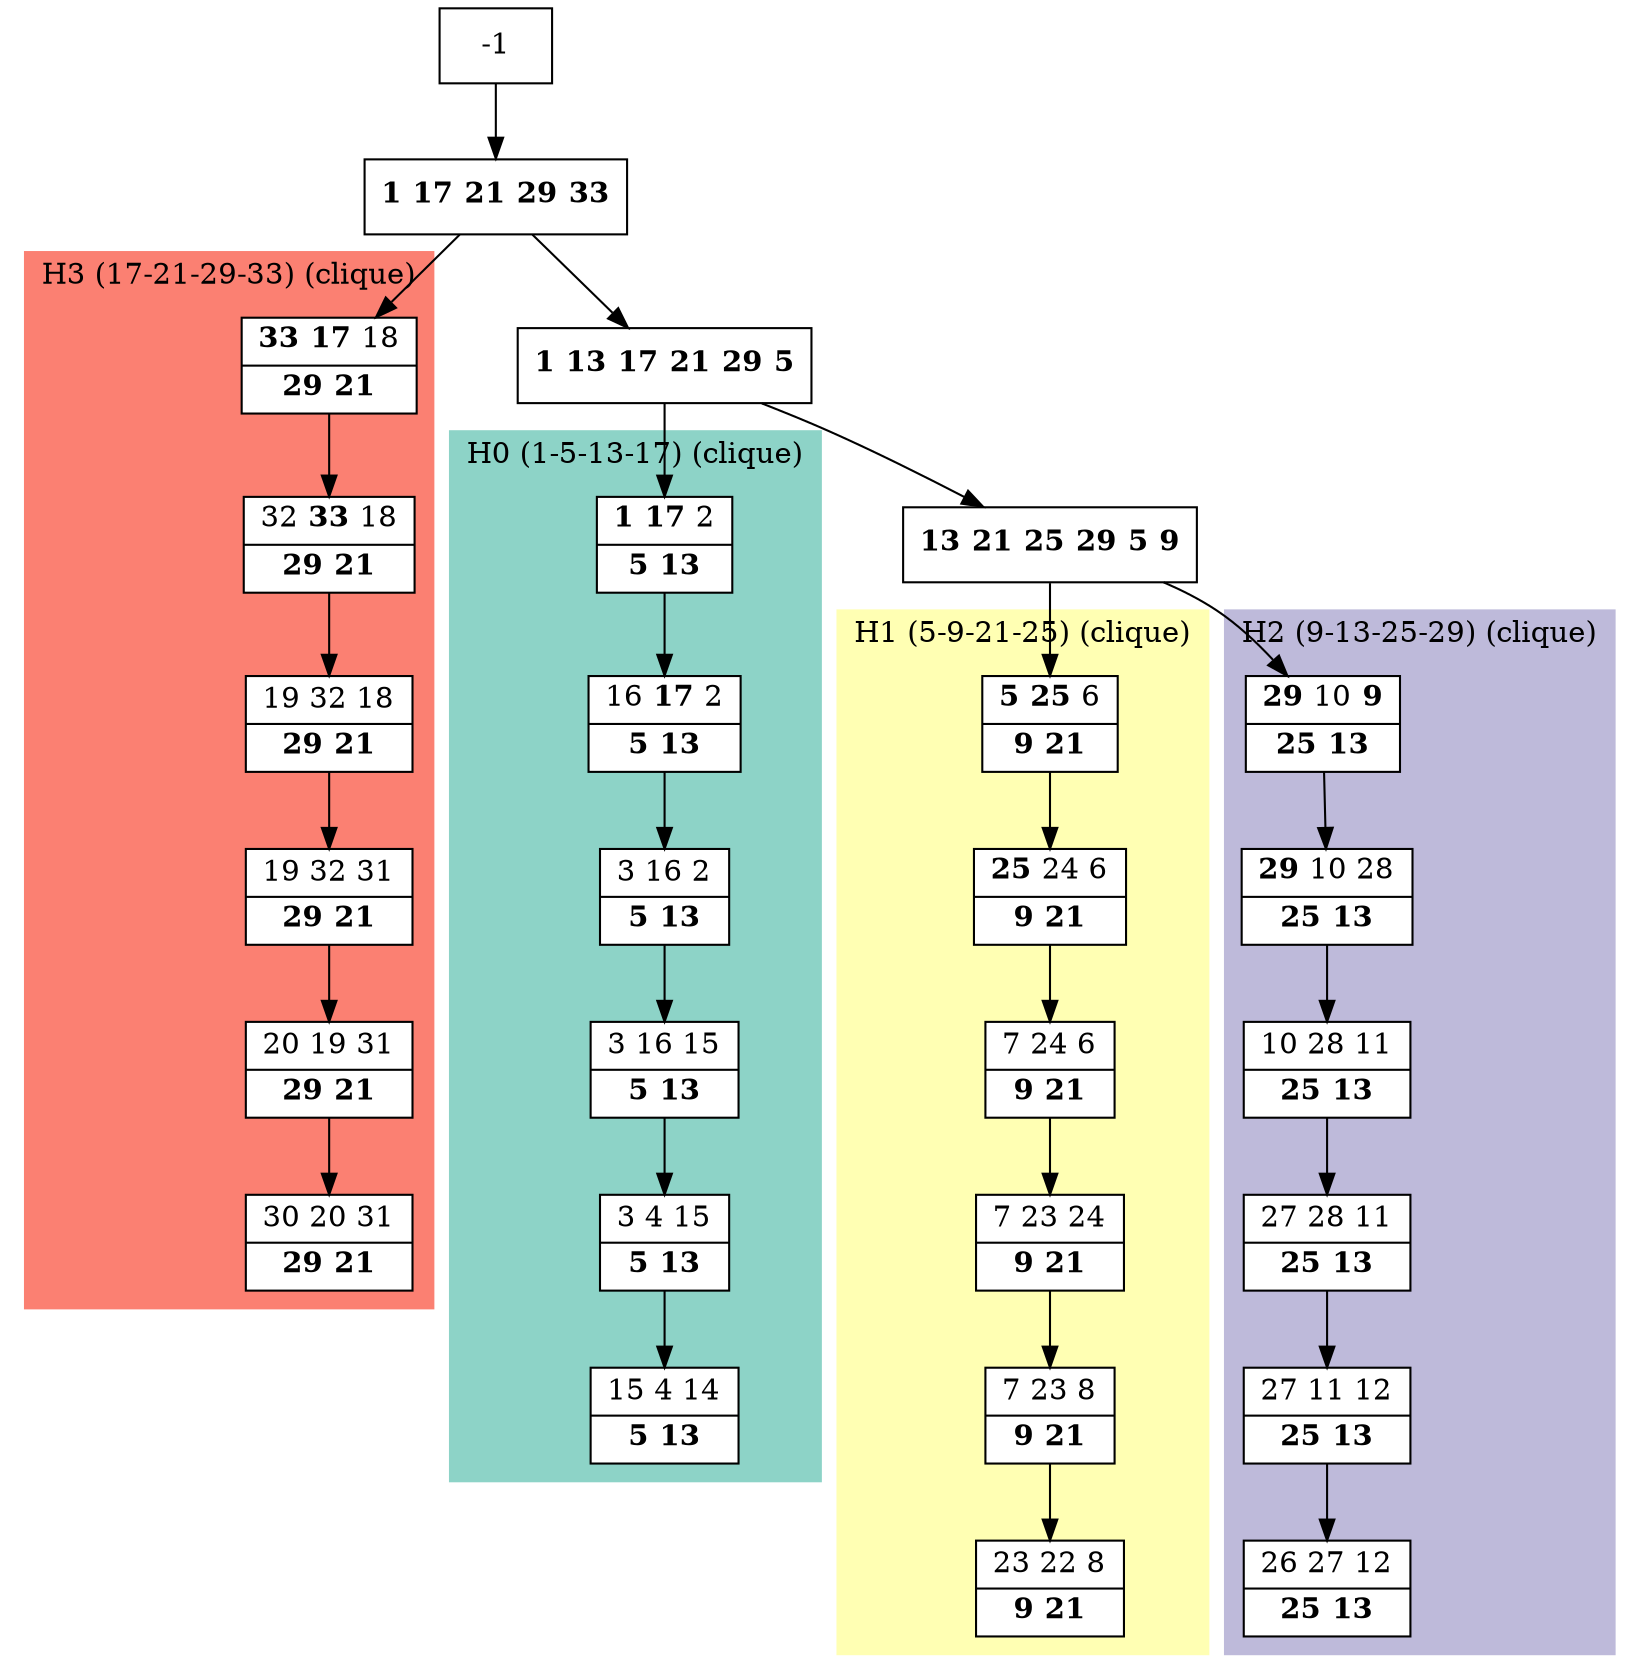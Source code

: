 digraph G {
    node [shape=box];
    subgraph cluster0 {
        node [style=filled,fillcolor=white];
        labeljust="l";
        style=filled;
        color="#8DD3C7";
        H0_0 -> H0_1 -> H0_2 -> H0_3 -> H0_4 -> H0_5;
        label="H0 (1-5-13-17) (clique)";
    }
    subgraph cluster1 {
        node [style=filled,fillcolor=white];
        labeljust="l";
        style=filled;
        color="#FFFFB3";
        H1_0 -> H1_1 -> H1_2 -> H1_3 -> H1_4 -> H1_5;
        label="H1 (5-9-21-25) (clique)";
    }
    subgraph cluster2 {
        node [style=filled,fillcolor=white];
        labeljust="l";
        style=filled;
        color="#BEBADA";
        H2_0 -> H2_1 -> H2_2 -> H2_3 -> H2_4 -> H2_5;
        label="H2 (9-13-25-29) (clique)";
    }
    subgraph cluster3 {
        node [style=filled,fillcolor=white];
        labeljust="l";
        style=filled;
        color="#FB8072";
        H3_0 -> H3_1 -> H3_2 -> H3_3 -> H3_4 -> H3_5;
        label="H3 (17-21-29-33) (clique)";
    }
     1 [shape=record,label= <{ <b>1</b> <b>17</b> <b>21</b> <b>29</b> <b>33</b>}> ];
     -1  ->  1;
     H3_0 [shape=record,label= <{ <b>33</b> <b>17</b> 18|  <b>29</b> <b>21</b>}> ];
     1  ->  H3_0;
     H3_1 [shape=record,label= <{ 32 <b>33</b> 18|  <b>29</b> <b>21</b>}> ];
     H3_2 [shape=record,label= <{ 19 32 18|  <b>29</b> <b>21</b>}> ];
     H3_3 [shape=record,label= <{ 19 32 31|  <b>29</b> <b>21</b>}> ];
     H3_4 [shape=record,label= <{ 20 19 31|  <b>29</b> <b>21</b>}> ];
     H3_5 [shape=record,label= <{ 30 20 31|  <b>29</b> <b>21</b>}> ];
     3 [shape=record,label= <{ <b>1</b> <b>13</b> <b>17</b> <b>21</b> <b>29</b> <b>5</b>}> ];
     1  ->  3;
     6 [shape=record,label= <{ <b>13</b> <b>21</b> <b>25</b> <b>29</b> <b>5</b> <b>9</b>}> ];
     3  ->  6;
     H1_0 [shape=record,label= <{ <b>5</b> <b>25</b> 6|  <b>9</b> <b>21</b>}> ];
     6  ->  H1_0;
     H1_1 [shape=record,label= <{ <b>25</b> 24 6|  <b>9</b> <b>21</b>}> ];
     H1_2 [shape=record,label= <{ 7 24 6|  <b>9</b> <b>21</b>}> ];
     H1_3 [shape=record,label= <{ 7 23 24|  <b>9</b> <b>21</b>}> ];
     H1_4 [shape=record,label= <{ 7 23 8|  <b>9</b> <b>21</b>}> ];
     H1_5 [shape=record,label= <{ 23 22 8|  <b>9</b> <b>21</b>}> ];
     H2_0 [shape=record,label= <{ <b>29</b> 10 <b>9</b>|  <b>25</b> <b>13</b>}> ];
     6  ->  H2_0;
     H2_1 [shape=record,label= <{ <b>29</b> 10 28|  <b>25</b> <b>13</b>}> ];
     H2_2 [shape=record,label= <{ 10 28 11|  <b>25</b> <b>13</b>}> ];
     H2_3 [shape=record,label= <{ 27 28 11|  <b>25</b> <b>13</b>}> ];
     H2_4 [shape=record,label= <{ 27 11 12|  <b>25</b> <b>13</b>}> ];
     H2_5 [shape=record,label= <{ 26 27 12|  <b>25</b> <b>13</b>}> ];
     H0_0 [shape=record,label= <{ <b>1</b> <b>17</b> 2|  <b>5</b> <b>13</b>}> ];
     3  ->  H0_0;
     H0_1 [shape=record,label= <{ 16 <b>17</b> 2|  <b>5</b> <b>13</b>}> ];
     H0_2 [shape=record,label= <{ 3 16 2|  <b>5</b> <b>13</b>}> ];
     H0_3 [shape=record,label= <{ 3 16 15|  <b>5</b> <b>13</b>}> ];
     H0_4 [shape=record,label= <{ 3 4 15|  <b>5</b> <b>13</b>}> ];
     H0_5 [shape=record,label= <{ 15 4 14|  <b>5</b> <b>13</b>}> ];
}
